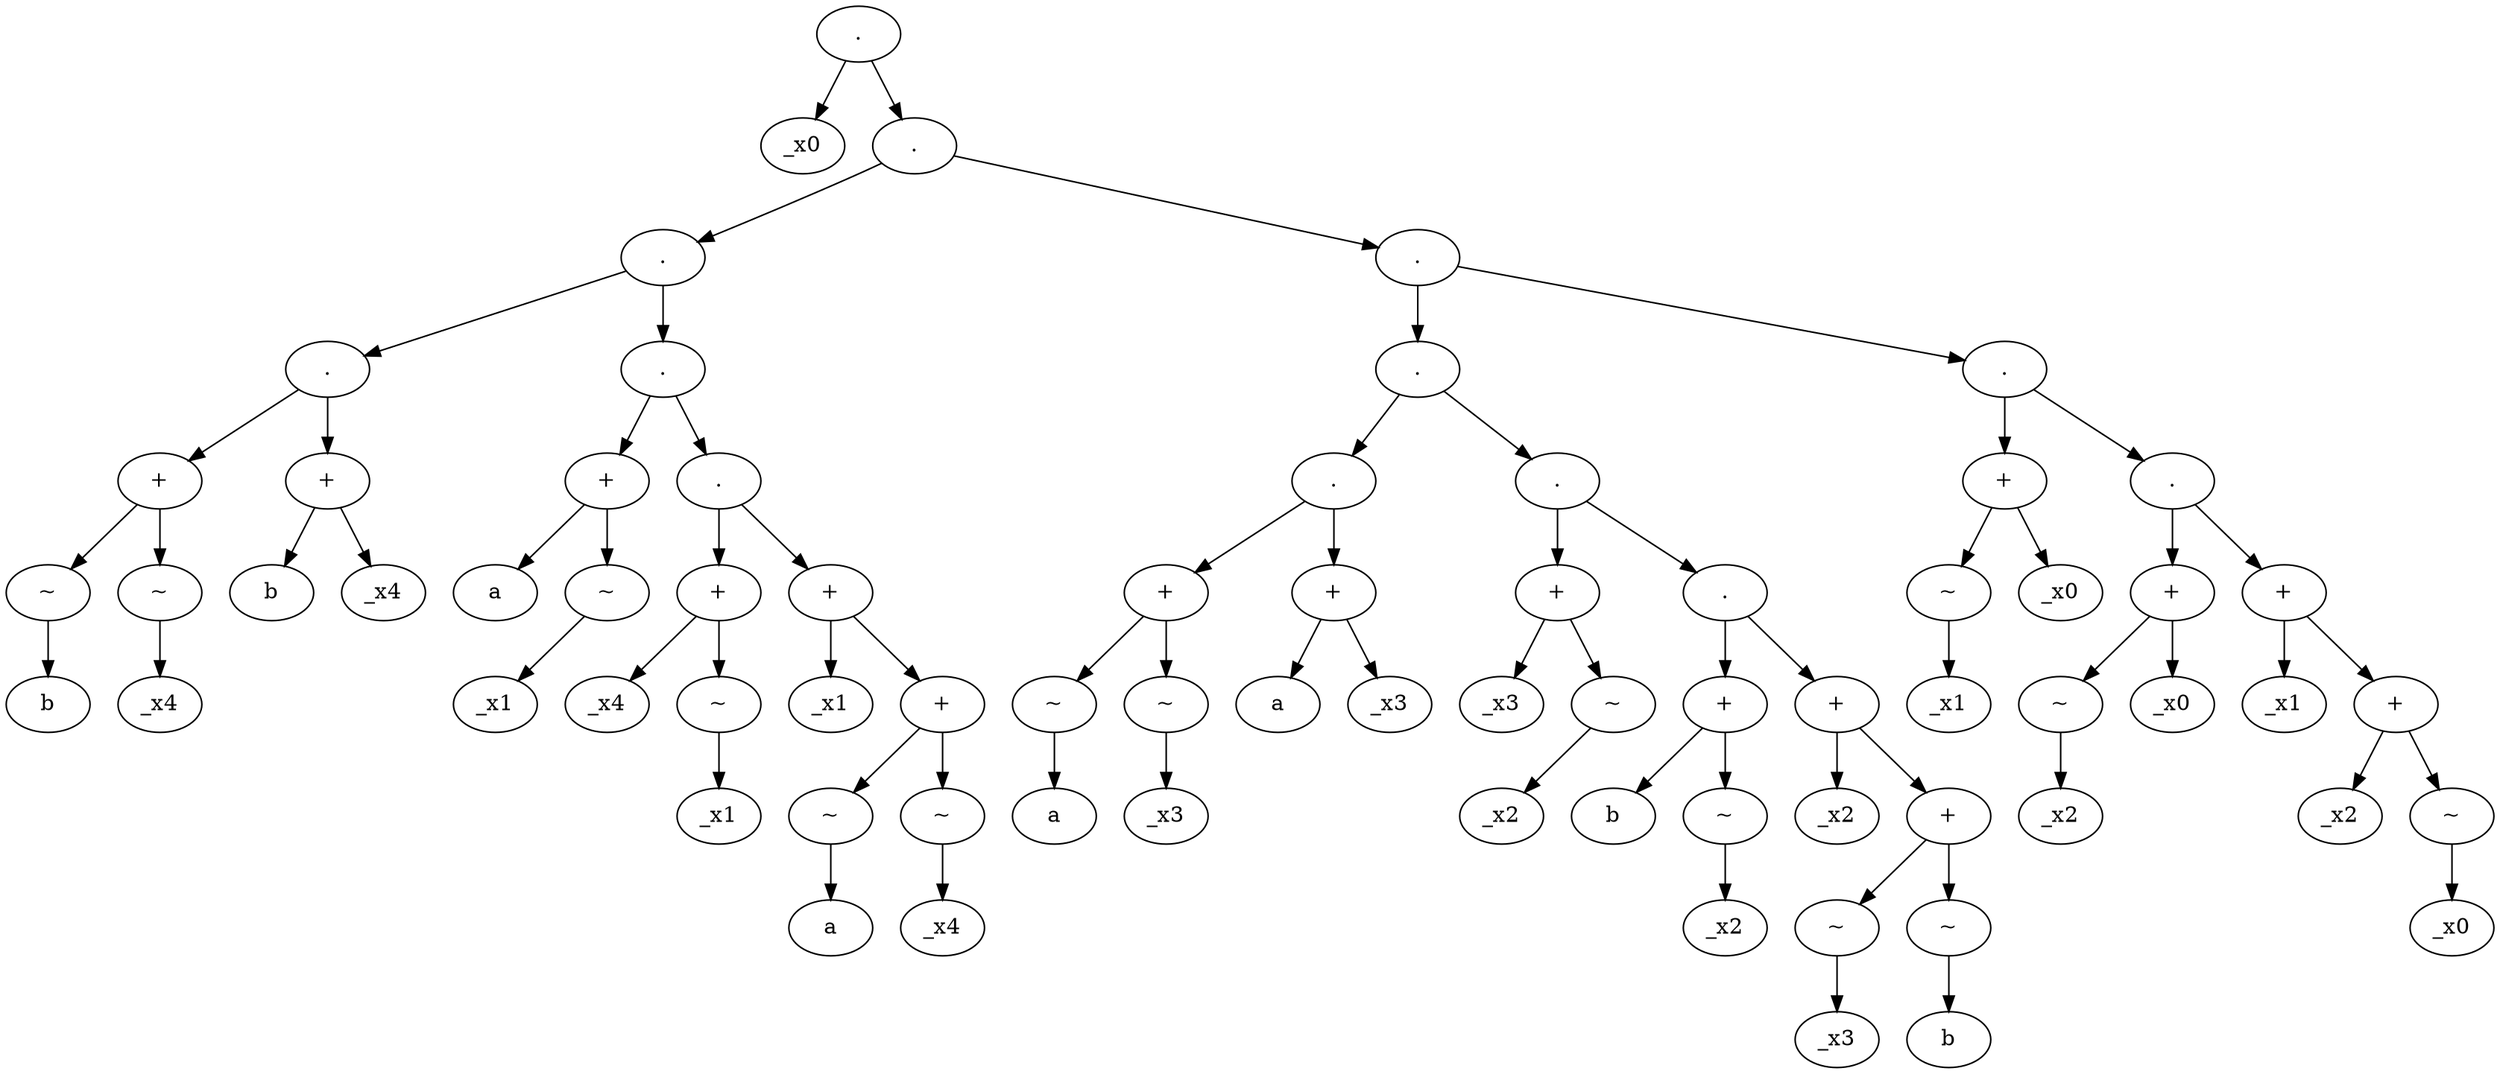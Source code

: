 digraph G {
	9 [label="."];
	10 [label="_x0"];
	9 -> 10;
	11 [label="."];
	12 [label="."];
	13 [label="."];
	14 [label="+"];
	15 [label="~"];
	16 [label="b"];
	15 -> 16;
	14 -> 15;
	17 [label="~"];
	18 [label="_x4"];
	17 -> 18;
	14 -> 17;
	13 -> 14;
	19 [label="+"];
	20 [label="b"];
	19 -> 20;
	21 [label="_x4"];
	19 -> 21;
	13 -> 19;
	12 -> 13;
	22 [label="."];
	23 [label="+"];
	24 [label="a"];
	23 -> 24;
	25 [label="~"];
	26 [label="_x1"];
	25 -> 26;
	23 -> 25;
	22 -> 23;
	27 [label="."];
	28 [label="+"];
	29 [label="_x4"];
	28 -> 29;
	30 [label="~"];
	31 [label="_x1"];
	30 -> 31;
	28 -> 30;
	27 -> 28;
	32 [label="+"];
	33 [label="_x1"];
	32 -> 33;
	34 [label="+"];
	35 [label="~"];
	36 [label="a"];
	35 -> 36;
	34 -> 35;
	37 [label="~"];
	38 [label="_x4"];
	37 -> 38;
	34 -> 37;
	32 -> 34;
	27 -> 32;
	22 -> 27;
	12 -> 22;
	11 -> 12;
	39 [label="."];
	40 [label="."];
	41 [label="."];
	42 [label="+"];
	43 [label="~"];
	44 [label="a"];
	43 -> 44;
	42 -> 43;
	45 [label="~"];
	46 [label="_x3"];
	45 -> 46;
	42 -> 45;
	41 -> 42;
	47 [label="+"];
	48 [label="a"];
	47 -> 48;
	49 [label="_x3"];
	47 -> 49;
	41 -> 47;
	40 -> 41;
	50 [label="."];
	51 [label="+"];
	52 [label="_x3"];
	51 -> 52;
	53 [label="~"];
	54 [label="_x2"];
	53 -> 54;
	51 -> 53;
	50 -> 51;
	55 [label="."];
	56 [label="+"];
	57 [label="b"];
	56 -> 57;
	58 [label="~"];
	59 [label="_x2"];
	58 -> 59;
	56 -> 58;
	55 -> 56;
	60 [label="+"];
	61 [label="_x2"];
	60 -> 61;
	62 [label="+"];
	63 [label="~"];
	64 [label="_x3"];
	63 -> 64;
	62 -> 63;
	65 [label="~"];
	66 [label="b"];
	65 -> 66;
	62 -> 65;
	60 -> 62;
	55 -> 60;
	50 -> 55;
	40 -> 50;
	39 -> 40;
	67 [label="."];
	68 [label="+"];
	69 [label="~"];
	70 [label="_x1"];
	69 -> 70;
	68 -> 69;
	71 [label="_x0"];
	68 -> 71;
	67 -> 68;
	72 [label="."];
	73 [label="+"];
	74 [label="~"];
	75 [label="_x2"];
	74 -> 75;
	73 -> 74;
	76 [label="_x0"];
	73 -> 76;
	72 -> 73;
	77 [label="+"];
	78 [label="_x1"];
	77 -> 78;
	79 [label="+"];
	80 [label="_x2"];
	79 -> 80;
	81 [label="~"];
	82 [label="_x0"];
	81 -> 82;
	79 -> 81;
	77 -> 79;
	72 -> 77;
	67 -> 72;
	39 -> 67;
	11 -> 39;
	9 -> 11;

}